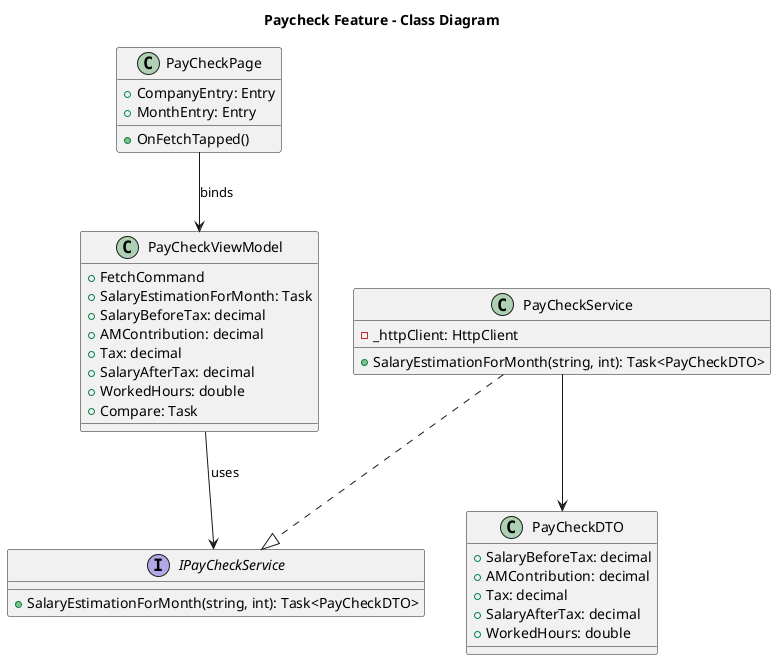 @startuml
title Paycheck Feature - Class Diagram

' UI Layer
class PayCheckPage {
    +CompanyEntry: Entry
    +MonthEntry: Entry
    +OnFetchTapped()
}

' ViewModel
class PayCheckViewModel {
    +FetchCommand
    +SalaryEstimationForMonth: Task
    +SalaryBeforeTax: decimal
    +AMContribution: decimal
    +Tax: decimal
    +SalaryAfterTax: decimal
    +WorkedHours: double
    + Compare: Task
}

' Service Interface
interface IPayCheckService {
    +SalaryEstimationForMonth(string, int): Task<PayCheckDTO>
}

' Service Implementation
class PayCheckService {
    -_httpClient: HttpClient
    +SalaryEstimationForMonth(string, int): Task<PayCheckDTO>
}

' DTO
class PayCheckDTO {
    +SalaryBeforeTax: decimal
    +AMContribution: decimal
    +Tax: decimal
    +SalaryAfterTax: decimal
    +WorkedHours: double
}

' Relationships
PayCheckPage --> PayCheckViewModel : binds
PayCheckViewModel --> IPayCheckService : uses
PayCheckService ..|> IPayCheckService
PayCheckService --> PayCheckDTO

@enduml
